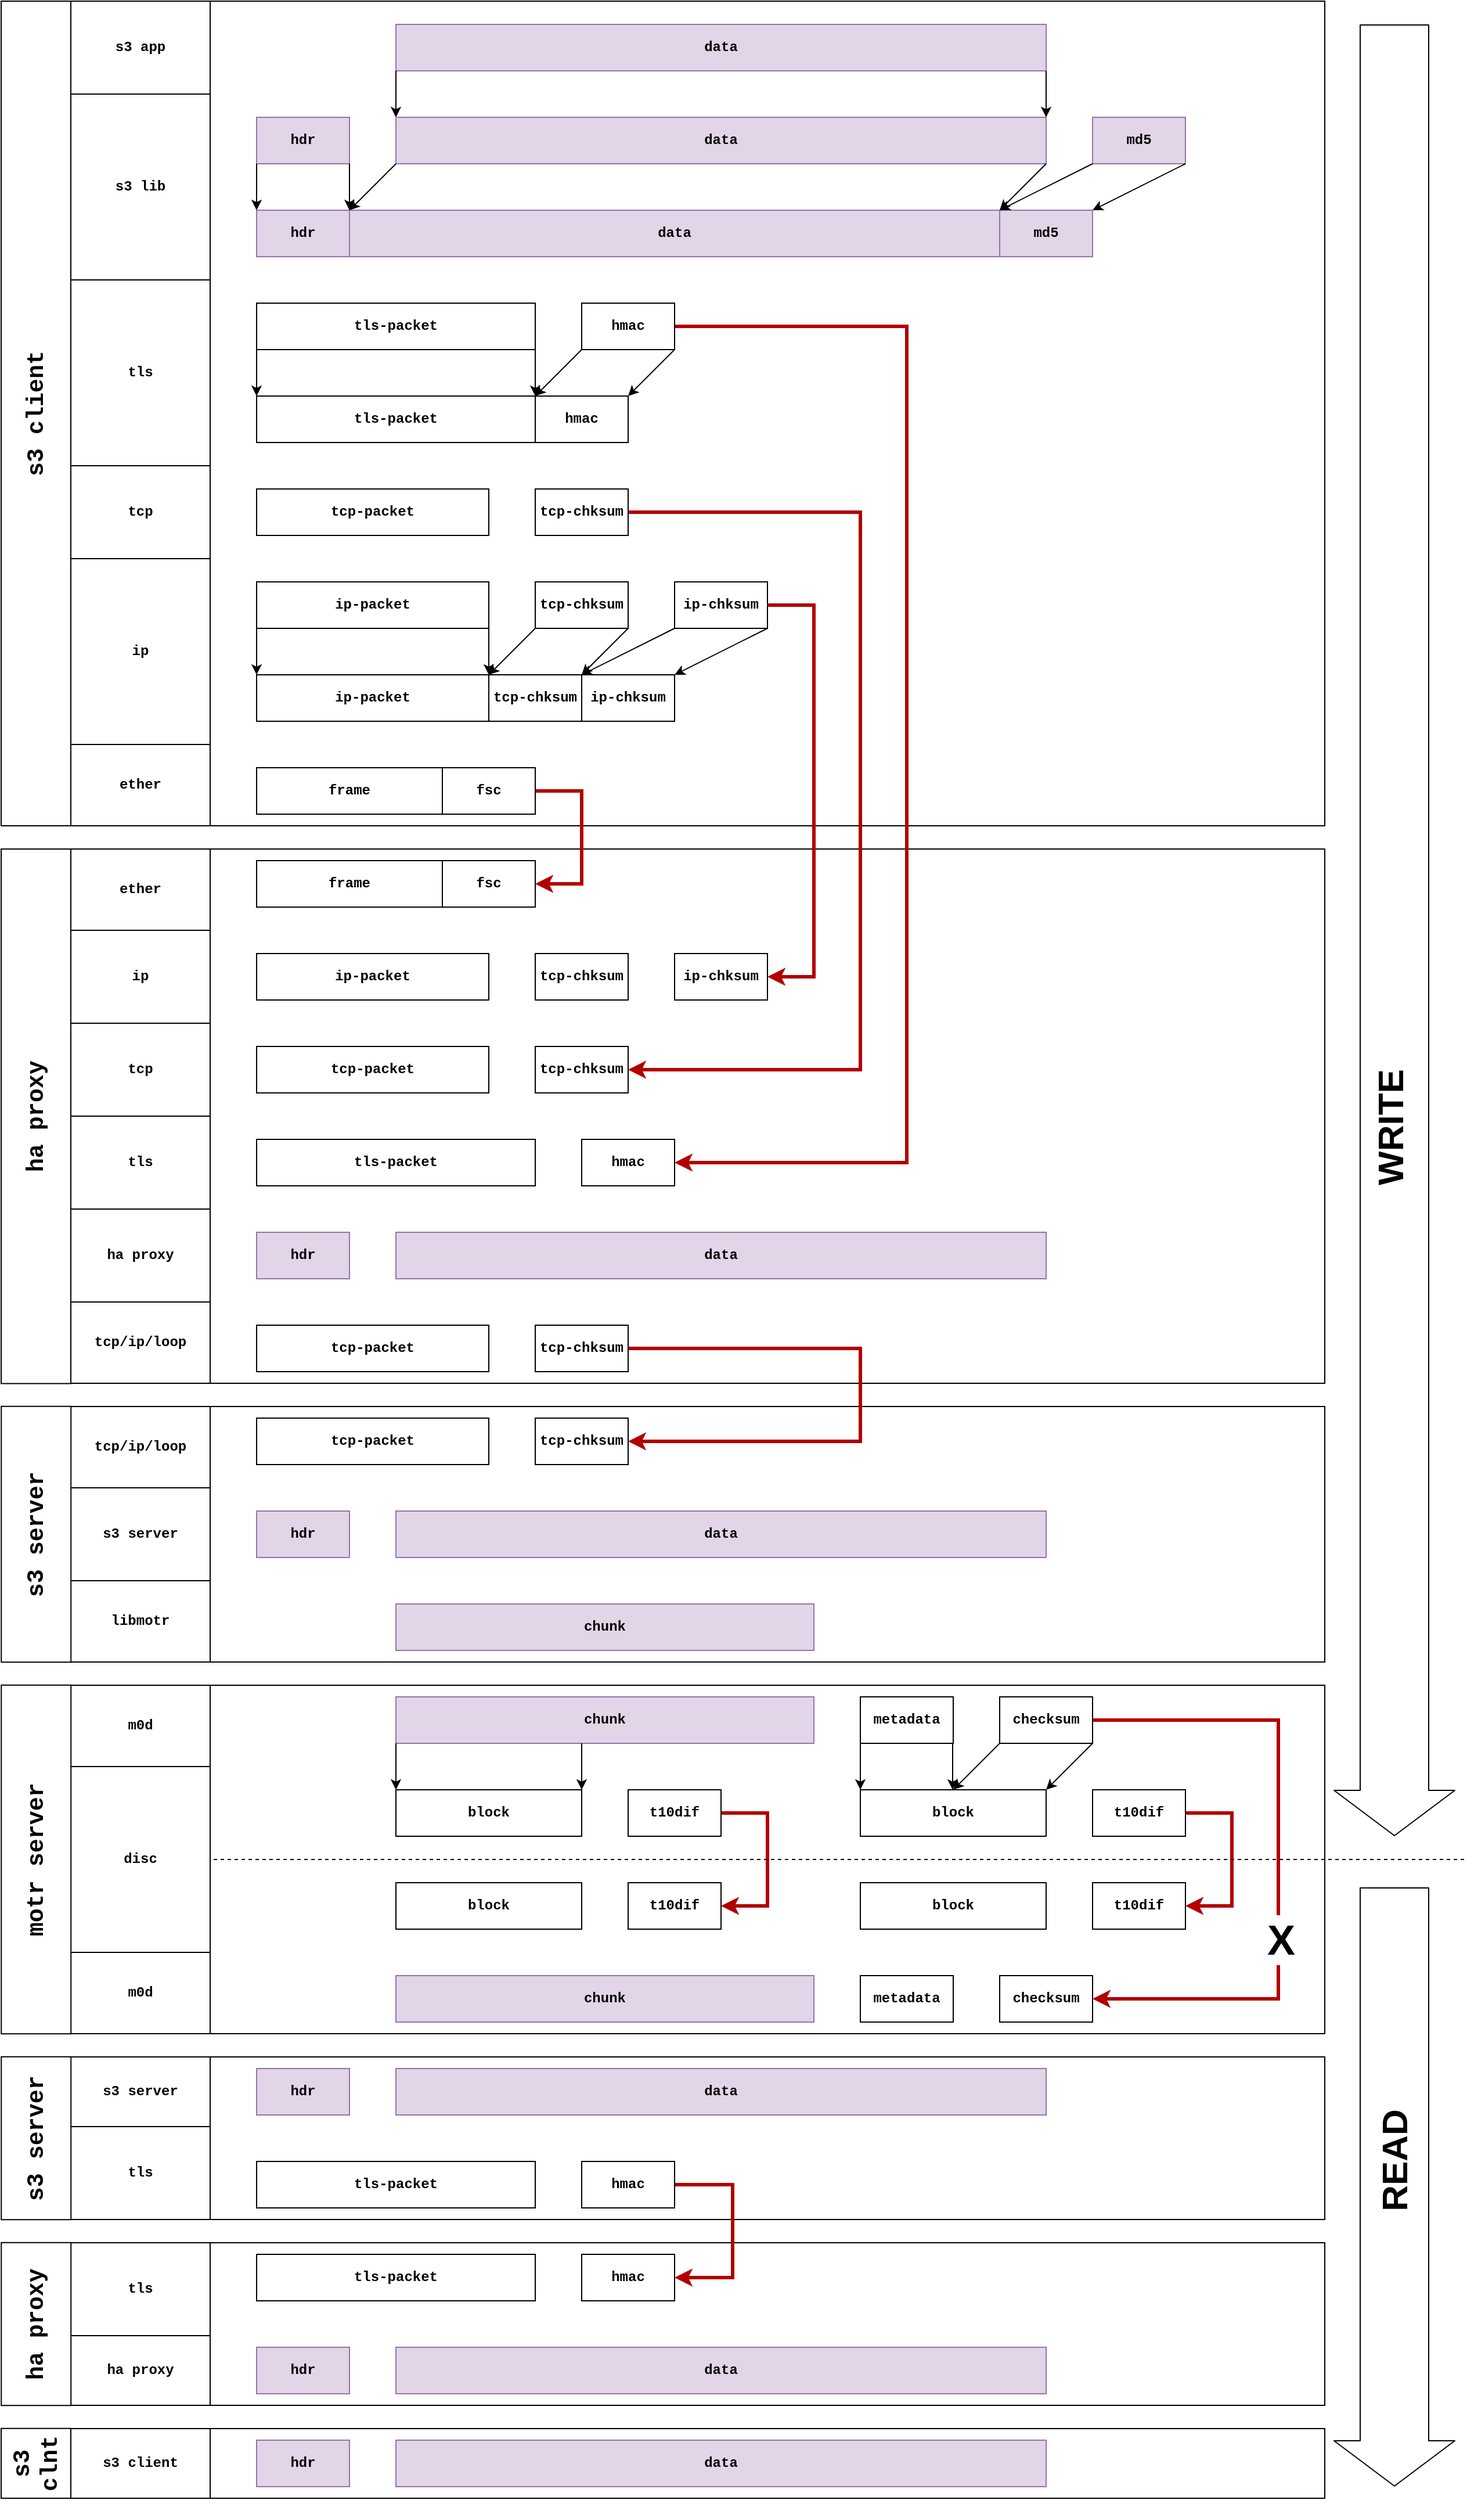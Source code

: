 <mxfile version="14.4.3" type="device"><diagram id="_LWT-Jj6ri2aWYltBI1r" name="Page-1"><mxGraphModel dx="3177" dy="1003" grid="1" gridSize="10" guides="1" tooltips="1" connect="1" arrows="1" fold="1" page="1" pageScale="1" pageWidth="827" pageHeight="1169" math="0" shadow="0"><root><mxCell id="0"/><mxCell id="1" parent="0"/><mxCell id="ADHxxyCGXEIZubcKgFDl-132" value="" style="rounded=0;whiteSpace=wrap;html=1;fontFamily=Courier New;" parent="1" vertex="1"><mxGeometry y="1990" width="960" height="140" as="geometry"/></mxCell><mxCell id="ADHxxyCGXEIZubcKgFDl-104" value="" style="rounded=0;whiteSpace=wrap;html=1;fontFamily=Courier New;" parent="1" vertex="1"><mxGeometry y="2150" width="960" height="60" as="geometry"/></mxCell><mxCell id="ADHxxyCGXEIZubcKgFDl-103" value="" style="rounded=0;whiteSpace=wrap;html=1;fontFamily=Courier New;" parent="1" vertex="1"><mxGeometry y="1830" width="960" height="140" as="geometry"/></mxCell><mxCell id="ADHxxyCGXEIZubcKgFDl-102" value="" style="rounded=0;whiteSpace=wrap;html=1;fontFamily=Courier New;" parent="1" vertex="1"><mxGeometry y="1270" width="960" height="220" as="geometry"/></mxCell><mxCell id="ADHxxyCGXEIZubcKgFDl-101" value="" style="rounded=0;whiteSpace=wrap;html=1;fontFamily=Courier New;" parent="1" vertex="1"><mxGeometry y="790" width="960" height="460" as="geometry"/></mxCell><mxCell id="ADHxxyCGXEIZubcKgFDl-100" value="" style="rounded=0;whiteSpace=wrap;html=1;fontFamily=Courier New;" parent="1" vertex="1"><mxGeometry y="1510" width="960" height="300" as="geometry"/></mxCell><mxCell id="ADHxxyCGXEIZubcKgFDl-99" value="" style="rounded=0;whiteSpace=wrap;html=1;fontFamily=Courier New;" parent="1" vertex="1"><mxGeometry y="60" width="960" height="710" as="geometry"/></mxCell><mxCell id="ADHxxyCGXEIZubcKgFDl-1" value="data" style="rounded=0;whiteSpace=wrap;html=1;fontFamily=Courier New;fontStyle=1;fillColor=#e1d5e7;strokeColor=#9673a6;" parent="1" vertex="1"><mxGeometry x="160" y="80" width="560" height="40" as="geometry"/></mxCell><mxCell id="ADHxxyCGXEIZubcKgFDl-2" value="" style="endArrow=classic;html=1;exitX=0;exitY=1;exitDx=0;exitDy=0;fontFamily=Courier New;fontStyle=1" parent="1" source="ADHxxyCGXEIZubcKgFDl-1" edge="1"><mxGeometry width="50" height="50" relative="1" as="geometry"><mxPoint x="470" y="540" as="sourcePoint"/><mxPoint x="160" y="160" as="targetPoint"/></mxGeometry></mxCell><mxCell id="ADHxxyCGXEIZubcKgFDl-3" value="" style="endArrow=classic;html=1;exitX=1;exitY=1;exitDx=0;exitDy=0;fontFamily=Courier New;fontStyle=1" parent="1" source="ADHxxyCGXEIZubcKgFDl-1" edge="1"><mxGeometry width="50" height="50" relative="1" as="geometry"><mxPoint x="220" y="130" as="sourcePoint"/><mxPoint x="720" y="160" as="targetPoint"/></mxGeometry></mxCell><mxCell id="ADHxxyCGXEIZubcKgFDl-4" value="data" style="rounded=0;whiteSpace=wrap;html=1;fontFamily=Courier New;fontStyle=1;fillColor=#e1d5e7;strokeColor=#9673a6;" parent="1" vertex="1"><mxGeometry x="160" y="160" width="560" height="40" as="geometry"/></mxCell><mxCell id="ADHxxyCGXEIZubcKgFDl-6" value="md5" style="rounded=0;whiteSpace=wrap;html=1;fontFamily=Courier New;fontStyle=1;fillColor=#e1d5e7;strokeColor=#9673a6;" parent="1" vertex="1"><mxGeometry x="760" y="160" width="80" height="40" as="geometry"/></mxCell><mxCell id="ADHxxyCGXEIZubcKgFDl-8" value="hdr" style="rounded=0;whiteSpace=wrap;html=1;fontFamily=Courier New;fontStyle=1;fillColor=#e1d5e7;strokeColor=#9673a6;" parent="1" vertex="1"><mxGeometry x="40" y="160" width="80" height="40" as="geometry"/></mxCell><mxCell id="ADHxxyCGXEIZubcKgFDl-9" value="data" style="rounded=0;whiteSpace=wrap;html=1;fontFamily=Courier New;fontStyle=1;fillColor=#e1d5e7;strokeColor=#9673a6;" parent="1" vertex="1"><mxGeometry x="120" y="240" width="560" height="40" as="geometry"/></mxCell><mxCell id="ADHxxyCGXEIZubcKgFDl-10" value="md5" style="rounded=0;whiteSpace=wrap;html=1;fontFamily=Courier New;fontStyle=1;fillColor=#e1d5e7;strokeColor=#9673a6;" parent="1" vertex="1"><mxGeometry x="680" y="240" width="80" height="40" as="geometry"/></mxCell><mxCell id="ADHxxyCGXEIZubcKgFDl-11" value="hdr" style="rounded=0;whiteSpace=wrap;html=1;fontFamily=Courier New;fontStyle=1;fillColor=#e1d5e7;strokeColor=#9673a6;" parent="1" vertex="1"><mxGeometry x="40" y="240" width="80" height="40" as="geometry"/></mxCell><mxCell id="ADHxxyCGXEIZubcKgFDl-12" value="" style="endArrow=classic;html=1;exitX=0;exitY=1;exitDx=0;exitDy=0;entryX=0;entryY=0;entryDx=0;entryDy=0;fontFamily=Courier New;fontStyle=1" parent="1" source="ADHxxyCGXEIZubcKgFDl-8" target="ADHxxyCGXEIZubcKgFDl-11" edge="1"><mxGeometry width="50" height="50" relative="1" as="geometry"><mxPoint x="170" y="130" as="sourcePoint"/><mxPoint x="170" y="170" as="targetPoint"/></mxGeometry></mxCell><mxCell id="ADHxxyCGXEIZubcKgFDl-13" value="" style="endArrow=classic;html=1;exitX=1;exitY=1;exitDx=0;exitDy=0;entryX=1;entryY=0;entryDx=0;entryDy=0;fontFamily=Courier New;fontStyle=1" parent="1" source="ADHxxyCGXEIZubcKgFDl-8" target="ADHxxyCGXEIZubcKgFDl-11" edge="1"><mxGeometry width="50" height="50" relative="1" as="geometry"><mxPoint x="50" y="210" as="sourcePoint"/><mxPoint x="50" y="250" as="targetPoint"/></mxGeometry></mxCell><mxCell id="ADHxxyCGXEIZubcKgFDl-14" value="" style="endArrow=classic;html=1;exitX=0;exitY=1;exitDx=0;exitDy=0;fontFamily=Courier New;fontStyle=1" parent="1" source="ADHxxyCGXEIZubcKgFDl-4" edge="1"><mxGeometry width="50" height="50" relative="1" as="geometry"><mxPoint x="130" y="210" as="sourcePoint"/><mxPoint x="120" y="240" as="targetPoint"/></mxGeometry></mxCell><mxCell id="ADHxxyCGXEIZubcKgFDl-15" value="" style="endArrow=classic;html=1;exitX=1;exitY=1;exitDx=0;exitDy=0;entryX=1;entryY=0;entryDx=0;entryDy=0;fontFamily=Courier New;fontStyle=1" parent="1" source="ADHxxyCGXEIZubcKgFDl-4" target="ADHxxyCGXEIZubcKgFDl-9" edge="1"><mxGeometry width="50" height="50" relative="1" as="geometry"><mxPoint x="170" y="210" as="sourcePoint"/><mxPoint x="130" y="250" as="targetPoint"/></mxGeometry></mxCell><mxCell id="ADHxxyCGXEIZubcKgFDl-16" value="" style="endArrow=classic;html=1;exitX=0;exitY=1;exitDx=0;exitDy=0;entryX=0;entryY=0;entryDx=0;entryDy=0;fontFamily=Courier New;fontStyle=1" parent="1" source="ADHxxyCGXEIZubcKgFDl-6" target="ADHxxyCGXEIZubcKgFDl-10" edge="1"><mxGeometry width="50" height="50" relative="1" as="geometry"><mxPoint x="730" y="210" as="sourcePoint"/><mxPoint x="690" y="250" as="targetPoint"/></mxGeometry></mxCell><mxCell id="ADHxxyCGXEIZubcKgFDl-17" value="" style="endArrow=classic;html=1;exitX=0;exitY=1;exitDx=0;exitDy=0;entryX=0;entryY=0;entryDx=0;entryDy=0;fontFamily=Courier New;fontStyle=1" parent="1" edge="1"><mxGeometry width="50" height="50" relative="1" as="geometry"><mxPoint x="840" y="200" as="sourcePoint"/><mxPoint x="760" y="240" as="targetPoint"/></mxGeometry></mxCell><mxCell id="ADHxxyCGXEIZubcKgFDl-18" value="tls-packet" style="rounded=0;whiteSpace=wrap;html=1;fontFamily=Courier New;fontStyle=1" parent="1" vertex="1"><mxGeometry x="40" y="320" width="240" height="40" as="geometry"/></mxCell><mxCell id="ADHxxyCGXEIZubcKgFDl-55" style="edgeStyle=orthogonalEdgeStyle;rounded=0;orthogonalLoop=1;jettySize=auto;html=1;exitX=1;exitY=0.5;exitDx=0;exitDy=0;entryX=1;entryY=0.5;entryDx=0;entryDy=0;strokeWidth=3;fontFamily=Courier New;fillColor=#e51400;strokeColor=#B20000;" parent="1" source="ADHxxyCGXEIZubcKgFDl-19" target="ADHxxyCGXEIZubcKgFDl-54" edge="1"><mxGeometry relative="1" as="geometry"><Array as="points"><mxPoint x="600" y="340"/><mxPoint x="600" y="1060"/></Array></mxGeometry></mxCell><mxCell id="ADHxxyCGXEIZubcKgFDl-19" value="hmac" style="rounded=0;whiteSpace=wrap;html=1;fontFamily=Courier New;fontStyle=1" parent="1" vertex="1"><mxGeometry x="320" y="320" width="80" height="40" as="geometry"/></mxCell><mxCell id="ADHxxyCGXEIZubcKgFDl-20" value="tls-packet" style="rounded=0;whiteSpace=wrap;html=1;fontFamily=Courier New;fontStyle=1" parent="1" vertex="1"><mxGeometry x="40" y="400" width="240" height="40" as="geometry"/></mxCell><mxCell id="ADHxxyCGXEIZubcKgFDl-21" value="hmac" style="rounded=0;whiteSpace=wrap;html=1;fontFamily=Courier New;fontStyle=1" parent="1" vertex="1"><mxGeometry x="280" y="400" width="80" height="40" as="geometry"/></mxCell><mxCell id="ADHxxyCGXEIZubcKgFDl-22" value="" style="endArrow=classic;html=1;exitX=0;exitY=1;exitDx=0;exitDy=0;entryX=0;entryY=0;entryDx=0;entryDy=0;fontFamily=Courier New;fontStyle=1" parent="1" edge="1"><mxGeometry width="50" height="50" relative="1" as="geometry"><mxPoint x="40" y="360" as="sourcePoint"/><mxPoint x="40" y="400" as="targetPoint"/></mxGeometry></mxCell><mxCell id="ADHxxyCGXEIZubcKgFDl-23" value="" style="endArrow=classic;html=1;exitX=1;exitY=1;exitDx=0;exitDy=0;entryX=1;entryY=0;entryDx=0;entryDy=0;fontFamily=Courier New;fontStyle=1" parent="1" source="ADHxxyCGXEIZubcKgFDl-18" target="ADHxxyCGXEIZubcKgFDl-20" edge="1"><mxGeometry width="50" height="50" relative="1" as="geometry"><mxPoint x="50" y="370" as="sourcePoint"/><mxPoint x="50" y="410" as="targetPoint"/></mxGeometry></mxCell><mxCell id="ADHxxyCGXEIZubcKgFDl-24" value="" style="endArrow=classic;html=1;exitX=0;exitY=1;exitDx=0;exitDy=0;fontFamily=Courier New;fontStyle=1" parent="1" source="ADHxxyCGXEIZubcKgFDl-19" edge="1"><mxGeometry width="50" height="50" relative="1" as="geometry"><mxPoint x="170" y="210" as="sourcePoint"/><mxPoint x="280" y="400" as="targetPoint"/></mxGeometry></mxCell><mxCell id="ADHxxyCGXEIZubcKgFDl-25" value="" style="endArrow=classic;html=1;exitX=0;exitY=1;exitDx=0;exitDy=0;fontFamily=Courier New;fontStyle=1" parent="1" edge="1"><mxGeometry width="50" height="50" relative="1" as="geometry"><mxPoint x="400" y="360" as="sourcePoint"/><mxPoint x="360" y="400" as="targetPoint"/></mxGeometry></mxCell><mxCell id="ADHxxyCGXEIZubcKgFDl-52" style="edgeStyle=orthogonalEdgeStyle;rounded=0;orthogonalLoop=1;jettySize=auto;html=1;exitX=1;exitY=0.5;exitDx=0;exitDy=0;entryX=1;entryY=0.5;entryDx=0;entryDy=0;strokeWidth=3;fontFamily=Courier New;fillColor=#e51400;strokeColor=#B20000;" parent="1" source="ADHxxyCGXEIZubcKgFDl-26" target="ADHxxyCGXEIZubcKgFDl-50" edge="1"><mxGeometry relative="1" as="geometry"><Array as="points"><mxPoint x="560" y="500"/><mxPoint x="560" y="980"/></Array></mxGeometry></mxCell><mxCell id="ADHxxyCGXEIZubcKgFDl-26" value="tcp-chksum" style="rounded=0;whiteSpace=wrap;html=1;fontFamily=Courier New;fontStyle=1" parent="1" vertex="1"><mxGeometry x="280" y="480" width="80" height="40" as="geometry"/></mxCell><mxCell id="ADHxxyCGXEIZubcKgFDl-27" value="tcp-packet" style="rounded=0;whiteSpace=wrap;html=1;fontFamily=Courier New;fontStyle=1" parent="1" vertex="1"><mxGeometry x="40" y="480" width="200" height="40" as="geometry"/></mxCell><mxCell id="ADHxxyCGXEIZubcKgFDl-28" value="ip-packet" style="rounded=0;whiteSpace=wrap;html=1;fontFamily=Courier New;fontStyle=1" parent="1" vertex="1"><mxGeometry x="40" y="560" width="200" height="40" as="geometry"/></mxCell><mxCell id="ADHxxyCGXEIZubcKgFDl-29" value="tcp-chksum" style="rounded=0;whiteSpace=wrap;html=1;fontFamily=Courier New;fontStyle=1" parent="1" vertex="1"><mxGeometry x="280" y="560" width="80" height="40" as="geometry"/></mxCell><mxCell id="ADHxxyCGXEIZubcKgFDl-30" value="ip-chksum" style="rounded=0;whiteSpace=wrap;html=1;fontFamily=Courier New;fontStyle=1" parent="1" vertex="1"><mxGeometry x="400" y="560" width="80" height="40" as="geometry"/></mxCell><mxCell id="ADHxxyCGXEIZubcKgFDl-31" value="ip-packet" style="rounded=0;whiteSpace=wrap;html=1;fontFamily=Courier New;fontStyle=1" parent="1" vertex="1"><mxGeometry x="40" y="640" width="200" height="40" as="geometry"/></mxCell><mxCell id="ADHxxyCGXEIZubcKgFDl-32" value="tcp-chksum" style="rounded=0;whiteSpace=wrap;html=1;fontFamily=Courier New;fontStyle=1" parent="1" vertex="1"><mxGeometry x="240" y="640" width="80" height="40" as="geometry"/></mxCell><mxCell id="ADHxxyCGXEIZubcKgFDl-34" value="ip-chksum" style="rounded=0;whiteSpace=wrap;html=1;fontFamily=Courier New;fontStyle=1" parent="1" vertex="1"><mxGeometry x="320" y="640" width="80" height="40" as="geometry"/></mxCell><mxCell id="ADHxxyCGXEIZubcKgFDl-35" value="" style="endArrow=classic;html=1;entryX=0;entryY=0;entryDx=0;entryDy=0;fontFamily=Courier New;fontStyle=1" parent="1" target="ADHxxyCGXEIZubcKgFDl-31" edge="1"><mxGeometry width="50" height="50" relative="1" as="geometry"><mxPoint x="40" y="600" as="sourcePoint"/><mxPoint x="50" y="410" as="targetPoint"/></mxGeometry></mxCell><mxCell id="ADHxxyCGXEIZubcKgFDl-36" value="" style="endArrow=classic;html=1;exitX=1;exitY=1;exitDx=0;exitDy=0;entryX=0;entryY=0;entryDx=0;entryDy=0;fontFamily=Courier New;fontStyle=1" parent="1" source="ADHxxyCGXEIZubcKgFDl-28" target="ADHxxyCGXEIZubcKgFDl-32" edge="1"><mxGeometry width="50" height="50" relative="1" as="geometry"><mxPoint x="50" y="610" as="sourcePoint"/><mxPoint x="210" y="630" as="targetPoint"/></mxGeometry></mxCell><mxCell id="ADHxxyCGXEIZubcKgFDl-37" value="" style="endArrow=classic;html=1;exitX=0;exitY=1;exitDx=0;exitDy=0;fontFamily=Courier New;fontStyle=1" parent="1" edge="1"><mxGeometry width="50" height="50" relative="1" as="geometry"><mxPoint x="280" y="600" as="sourcePoint"/><mxPoint x="240" y="640" as="targetPoint"/></mxGeometry></mxCell><mxCell id="ADHxxyCGXEIZubcKgFDl-38" value="" style="endArrow=classic;html=1;exitX=0;exitY=1;exitDx=0;exitDy=0;fontFamily=Courier New;fontStyle=1" parent="1" edge="1"><mxGeometry width="50" height="50" relative="1" as="geometry"><mxPoint x="360" y="600" as="sourcePoint"/><mxPoint x="320" y="640" as="targetPoint"/></mxGeometry></mxCell><mxCell id="ADHxxyCGXEIZubcKgFDl-39" value="" style="endArrow=classic;html=1;exitX=0;exitY=1;exitDx=0;exitDy=0;entryX=0;entryY=0;entryDx=0;entryDy=0;fontFamily=Courier New;fontStyle=1" parent="1" edge="1"><mxGeometry width="50" height="50" relative="1" as="geometry"><mxPoint x="400" y="600" as="sourcePoint"/><mxPoint x="320" y="640" as="targetPoint"/></mxGeometry></mxCell><mxCell id="ADHxxyCGXEIZubcKgFDl-40" value="" style="endArrow=classic;html=1;exitX=0;exitY=1;exitDx=0;exitDy=0;entryX=0;entryY=0;entryDx=0;entryDy=0;fontFamily=Courier New;fontStyle=1" parent="1" edge="1"><mxGeometry width="50" height="50" relative="1" as="geometry"><mxPoint x="480" y="600" as="sourcePoint"/><mxPoint x="400" y="640" as="targetPoint"/></mxGeometry></mxCell><mxCell id="ADHxxyCGXEIZubcKgFDl-41" value="frame" style="rounded=0;whiteSpace=wrap;html=1;fontFamily=Courier New;fontStyle=1" parent="1" vertex="1"><mxGeometry x="40" y="720" width="160" height="40" as="geometry"/></mxCell><mxCell id="ADHxxyCGXEIZubcKgFDl-45" style="edgeStyle=orthogonalEdgeStyle;rounded=0;orthogonalLoop=1;jettySize=auto;html=1;exitX=1;exitY=0.5;exitDx=0;exitDy=0;entryX=1;entryY=0.5;entryDx=0;entryDy=0;fontFamily=Courier New;strokeWidth=3;fillColor=#e51400;strokeColor=#B20000;" parent="1" source="ADHxxyCGXEIZubcKgFDl-42" target="ADHxxyCGXEIZubcKgFDl-44" edge="1"><mxGeometry relative="1" as="geometry"><Array as="points"><mxPoint x="320" y="740"/><mxPoint x="320" y="820"/></Array></mxGeometry></mxCell><mxCell id="ADHxxyCGXEIZubcKgFDl-42" value="fsc" style="rounded=0;whiteSpace=wrap;html=1;fontFamily=Courier New;fontStyle=1" parent="1" vertex="1"><mxGeometry x="200" y="720" width="80" height="40" as="geometry"/></mxCell><mxCell id="ADHxxyCGXEIZubcKgFDl-43" value="frame" style="rounded=0;whiteSpace=wrap;html=1;fontFamily=Courier New;fontStyle=1" parent="1" vertex="1"><mxGeometry x="40" y="800" width="160" height="40" as="geometry"/></mxCell><mxCell id="ADHxxyCGXEIZubcKgFDl-44" value="fsc" style="rounded=0;whiteSpace=wrap;html=1;fontFamily=Courier New;fontStyle=1" parent="1" vertex="1"><mxGeometry x="200" y="800" width="80" height="40" as="geometry"/></mxCell><mxCell id="ADHxxyCGXEIZubcKgFDl-46" value="ip-packet" style="rounded=0;whiteSpace=wrap;html=1;fontFamily=Courier New;fontStyle=1" parent="1" vertex="1"><mxGeometry x="40" y="880" width="200" height="40" as="geometry"/></mxCell><mxCell id="ADHxxyCGXEIZubcKgFDl-47" value="tcp-chksum" style="rounded=0;whiteSpace=wrap;html=1;fontFamily=Courier New;fontStyle=1" parent="1" vertex="1"><mxGeometry x="280" y="880" width="80" height="40" as="geometry"/></mxCell><mxCell id="ADHxxyCGXEIZubcKgFDl-48" value="ip-chksum" style="rounded=0;whiteSpace=wrap;html=1;fontFamily=Courier New;fontStyle=1" parent="1" vertex="1"><mxGeometry x="400" y="880" width="80" height="40" as="geometry"/></mxCell><mxCell id="ADHxxyCGXEIZubcKgFDl-49" style="edgeStyle=orthogonalEdgeStyle;rounded=0;orthogonalLoop=1;jettySize=auto;html=1;exitX=1;exitY=0.5;exitDx=0;exitDy=0;entryX=1;entryY=0.5;entryDx=0;entryDy=0;fontFamily=Courier New;strokeWidth=3;fillColor=#e51400;strokeColor=#B20000;" parent="1" source="ADHxxyCGXEIZubcKgFDl-30" target="ADHxxyCGXEIZubcKgFDl-48" edge="1"><mxGeometry relative="1" as="geometry"><mxPoint x="290" y="750" as="sourcePoint"/><mxPoint x="290" y="830" as="targetPoint"/><Array as="points"><mxPoint x="520" y="580"/><mxPoint x="520" y="900"/></Array></mxGeometry></mxCell><mxCell id="ADHxxyCGXEIZubcKgFDl-50" value="tcp-chksum" style="rounded=0;whiteSpace=wrap;html=1;fontFamily=Courier New;fontStyle=1" parent="1" vertex="1"><mxGeometry x="280" y="960" width="80" height="40" as="geometry"/></mxCell><mxCell id="ADHxxyCGXEIZubcKgFDl-51" value="tcp-packet" style="rounded=0;whiteSpace=wrap;html=1;fontFamily=Courier New;fontStyle=1" parent="1" vertex="1"><mxGeometry x="40" y="960" width="200" height="40" as="geometry"/></mxCell><mxCell id="ADHxxyCGXEIZubcKgFDl-53" value="tls-packet" style="rounded=0;whiteSpace=wrap;html=1;fontFamily=Courier New;fontStyle=1" parent="1" vertex="1"><mxGeometry x="40" y="1040" width="240" height="40" as="geometry"/></mxCell><mxCell id="ADHxxyCGXEIZubcKgFDl-54" value="hmac" style="rounded=0;whiteSpace=wrap;html=1;fontFamily=Courier New;fontStyle=1" parent="1" vertex="1"><mxGeometry x="320" y="1040" width="80" height="40" as="geometry"/></mxCell><mxCell id="ADHxxyCGXEIZubcKgFDl-58" value="data" style="rounded=0;whiteSpace=wrap;html=1;fontFamily=Courier New;fontStyle=1;fillColor=#e1d5e7;strokeColor=#9673a6;" parent="1" vertex="1"><mxGeometry x="160" y="1120" width="560" height="40" as="geometry"/></mxCell><mxCell id="ADHxxyCGXEIZubcKgFDl-59" value="hdr" style="rounded=0;whiteSpace=wrap;html=1;fontFamily=Courier New;fontStyle=1;fillColor=#e1d5e7;strokeColor=#9673a6;" parent="1" vertex="1"><mxGeometry x="40" y="1120" width="80" height="40" as="geometry"/></mxCell><mxCell id="ADHxxyCGXEIZubcKgFDl-60" style="edgeStyle=orthogonalEdgeStyle;rounded=0;orthogonalLoop=1;jettySize=auto;html=1;exitX=1;exitY=0.5;exitDx=0;exitDy=0;entryX=1;entryY=0.5;entryDx=0;entryDy=0;strokeWidth=3;fontFamily=Courier New;fillColor=#e51400;strokeColor=#B20000;" parent="1" source="ADHxxyCGXEIZubcKgFDl-61" target="ADHxxyCGXEIZubcKgFDl-63" edge="1"><mxGeometry relative="1" as="geometry"><Array as="points"><mxPoint x="560" y="1220"/><mxPoint x="560" y="1300"/></Array></mxGeometry></mxCell><mxCell id="ADHxxyCGXEIZubcKgFDl-61" value="tcp-chksum" style="rounded=0;whiteSpace=wrap;html=1;fontFamily=Courier New;fontStyle=1" parent="1" vertex="1"><mxGeometry x="280" y="1200" width="80" height="40" as="geometry"/></mxCell><mxCell id="ADHxxyCGXEIZubcKgFDl-62" value="tcp-packet" style="rounded=0;whiteSpace=wrap;html=1;fontFamily=Courier New;fontStyle=1" parent="1" vertex="1"><mxGeometry x="40" y="1200" width="200" height="40" as="geometry"/></mxCell><mxCell id="ADHxxyCGXEIZubcKgFDl-63" value="tcp-chksum" style="rounded=0;whiteSpace=wrap;html=1;fontFamily=Courier New;fontStyle=1" parent="1" vertex="1"><mxGeometry x="280" y="1280" width="80" height="40" as="geometry"/></mxCell><mxCell id="ADHxxyCGXEIZubcKgFDl-64" value="tcp-packet" style="rounded=0;whiteSpace=wrap;html=1;fontFamily=Courier New;fontStyle=1" parent="1" vertex="1"><mxGeometry x="40" y="1280" width="200" height="40" as="geometry"/></mxCell><mxCell id="ADHxxyCGXEIZubcKgFDl-65" value="data" style="rounded=0;whiteSpace=wrap;html=1;fontFamily=Courier New;fontStyle=1;fillColor=#e1d5e7;strokeColor=#9673a6;" parent="1" vertex="1"><mxGeometry x="160" y="1360" width="560" height="40" as="geometry"/></mxCell><mxCell id="ADHxxyCGXEIZubcKgFDl-66" value="hdr" style="rounded=0;whiteSpace=wrap;html=1;fontFamily=Courier New;fontStyle=1;fillColor=#e1d5e7;strokeColor=#9673a6;" parent="1" vertex="1"><mxGeometry x="40" y="1360" width="80" height="40" as="geometry"/></mxCell><mxCell id="ADHxxyCGXEIZubcKgFDl-67" value="chunk" style="rounded=0;whiteSpace=wrap;html=1;fontFamily=Courier New;fontStyle=1;fillColor=#e1d5e7;strokeColor=#9673a6;" parent="1" vertex="1"><mxGeometry x="160" y="1440" width="360" height="40" as="geometry"/></mxCell><mxCell id="ADHxxyCGXEIZubcKgFDl-68" value="chunk" style="rounded=0;whiteSpace=wrap;html=1;fontFamily=Courier New;fontStyle=1;fillColor=#e1d5e7;strokeColor=#9673a6;" parent="1" vertex="1"><mxGeometry x="160" y="1520" width="360" height="40" as="geometry"/></mxCell><mxCell id="ADHxxyCGXEIZubcKgFDl-69" value="metadata" style="rounded=0;whiteSpace=wrap;html=1;fontFamily=Courier New;fontStyle=1" parent="1" vertex="1"><mxGeometry x="560" y="1520" width="80" height="40" as="geometry"/></mxCell><mxCell id="ADHxxyCGXEIZubcKgFDl-92" style="edgeStyle=orthogonalEdgeStyle;rounded=0;orthogonalLoop=1;jettySize=auto;html=1;exitX=1;exitY=0.5;exitDx=0;exitDy=0;entryX=1;entryY=0.5;entryDx=0;entryDy=0;strokeWidth=3;fontFamily=Courier New;fillColor=#e51400;strokeColor=#B20000;" parent="1" source="ADHxxyCGXEIZubcKgFDl-70" target="ADHxxyCGXEIZubcKgFDl-91" edge="1"><mxGeometry relative="1" as="geometry"><Array as="points"><mxPoint x="920" y="1540"/><mxPoint x="920" y="1780"/></Array></mxGeometry></mxCell><mxCell id="qh7kQNo3ZqctoqoSeLdS-7" value="&lt;font style=&quot;font-size: 36px&quot;&gt;&lt;b&gt;X&lt;/b&gt;&lt;/font&gt;" style="edgeLabel;html=1;align=center;verticalAlign=middle;resizable=0;points=[];" vertex="1" connectable="0" parent="ADHxxyCGXEIZubcKgFDl-92"><mxGeometry x="0.246" y="2" relative="1" as="geometry"><mxPoint as="offset"/></mxGeometry></mxCell><mxCell id="ADHxxyCGXEIZubcKgFDl-70" value="checksum" style="rounded=0;whiteSpace=wrap;html=1;fontFamily=Courier New;fontStyle=1" parent="1" vertex="1"><mxGeometry x="680" y="1520" width="80" height="40" as="geometry"/></mxCell><mxCell id="ADHxxyCGXEIZubcKgFDl-71" value="block" style="rounded=0;whiteSpace=wrap;html=1;fontFamily=Courier New;fontStyle=1" parent="1" vertex="1"><mxGeometry x="560" y="1600" width="160" height="40" as="geometry"/></mxCell><mxCell id="ADHxxyCGXEIZubcKgFDl-89" style="edgeStyle=orthogonalEdgeStyle;rounded=0;orthogonalLoop=1;jettySize=auto;html=1;exitX=1;exitY=0.5;exitDx=0;exitDy=0;entryX=1;entryY=0.5;entryDx=0;entryDy=0;strokeWidth=3;fontFamily=Courier New;fillColor=#e51400;strokeColor=#B20000;" parent="1" source="ADHxxyCGXEIZubcKgFDl-72" target="ADHxxyCGXEIZubcKgFDl-88" edge="1"><mxGeometry relative="1" as="geometry"><Array as="points"><mxPoint x="880" y="1620"/><mxPoint x="880" y="1700"/></Array></mxGeometry></mxCell><mxCell id="ADHxxyCGXEIZubcKgFDl-72" value="t10dif" style="rounded=0;whiteSpace=wrap;html=1;fontFamily=Courier New;fontStyle=1" parent="1" vertex="1"><mxGeometry x="760" y="1600" width="80" height="40" as="geometry"/></mxCell><mxCell id="ADHxxyCGXEIZubcKgFDl-73" value="block" style="rounded=0;whiteSpace=wrap;html=1;fontFamily=Courier New;fontStyle=1" parent="1" vertex="1"><mxGeometry x="160" y="1600" width="160" height="40" as="geometry"/></mxCell><mxCell id="ADHxxyCGXEIZubcKgFDl-86" style="edgeStyle=orthogonalEdgeStyle;rounded=0;orthogonalLoop=1;jettySize=auto;html=1;exitX=1;exitY=0.5;exitDx=0;exitDy=0;entryX=1;entryY=0.5;entryDx=0;entryDy=0;strokeWidth=3;fontFamily=Courier New;fillColor=#e51400;strokeColor=#B20000;" parent="1" source="ADHxxyCGXEIZubcKgFDl-74" target="ADHxxyCGXEIZubcKgFDl-85" edge="1"><mxGeometry relative="1" as="geometry"><Array as="points"><mxPoint x="480" y="1620"/><mxPoint x="480" y="1700"/></Array></mxGeometry></mxCell><mxCell id="ADHxxyCGXEIZubcKgFDl-74" value="t10dif" style="rounded=0;whiteSpace=wrap;html=1;fontFamily=Courier New;fontStyle=1" parent="1" vertex="1"><mxGeometry x="360" y="1600" width="80" height="40" as="geometry"/></mxCell><mxCell id="ADHxxyCGXEIZubcKgFDl-77" value="" style="endArrow=classic;html=1;entryX=0;entryY=0;entryDx=0;entryDy=0;fontFamily=Courier New;fontStyle=1;exitX=0;exitY=1;exitDx=0;exitDy=0;" parent="1" source="ADHxxyCGXEIZubcKgFDl-69" target="ADHxxyCGXEIZubcKgFDl-71" edge="1"><mxGeometry width="50" height="50" relative="1" as="geometry"><mxPoint x="50" y="530" as="sourcePoint"/><mxPoint x="50" y="570" as="targetPoint"/></mxGeometry></mxCell><mxCell id="ADHxxyCGXEIZubcKgFDl-78" value="" style="endArrow=classic;html=1;entryX=0;entryY=0;entryDx=0;entryDy=0;fontFamily=Courier New;fontStyle=1;exitX=0;exitY=1;exitDx=0;exitDy=0;" parent="1" edge="1"><mxGeometry width="50" height="50" relative="1" as="geometry"><mxPoint x="639.5" y="1560" as="sourcePoint"/><mxPoint x="639.5" y="1600" as="targetPoint"/></mxGeometry></mxCell><mxCell id="ADHxxyCGXEIZubcKgFDl-79" value="" style="endArrow=classic;html=1;fontFamily=Courier New;fontStyle=1;exitX=0;exitY=1;exitDx=0;exitDy=0;" parent="1" source="ADHxxyCGXEIZubcKgFDl-70" edge="1"><mxGeometry width="50" height="50" relative="1" as="geometry"><mxPoint x="649.5" y="1570" as="sourcePoint"/><mxPoint x="640" y="1600" as="targetPoint"/></mxGeometry></mxCell><mxCell id="ADHxxyCGXEIZubcKgFDl-81" value="" style="endArrow=classic;html=1;fontFamily=Courier New;fontStyle=1;exitX=0;exitY=1;exitDx=0;exitDy=0;" parent="1" edge="1"><mxGeometry width="50" height="50" relative="1" as="geometry"><mxPoint x="760" y="1560" as="sourcePoint"/><mxPoint x="720" y="1600" as="targetPoint"/></mxGeometry></mxCell><mxCell id="ADHxxyCGXEIZubcKgFDl-82" value="" style="endArrow=classic;html=1;entryX=0;entryY=0;entryDx=0;entryDy=0;fontFamily=Courier New;fontStyle=1;exitX=0;exitY=1;exitDx=0;exitDy=0;" parent="1" source="ADHxxyCGXEIZubcKgFDl-68" target="ADHxxyCGXEIZubcKgFDl-73" edge="1"><mxGeometry width="50" height="50" relative="1" as="geometry"><mxPoint x="570" y="1570" as="sourcePoint"/><mxPoint x="570" y="1610" as="targetPoint"/></mxGeometry></mxCell><mxCell id="ADHxxyCGXEIZubcKgFDl-83" value="" style="endArrow=classic;html=1;entryX=1;entryY=0;entryDx=0;entryDy=0;fontFamily=Courier New;fontStyle=1;" parent="1" target="ADHxxyCGXEIZubcKgFDl-73" edge="1"><mxGeometry width="50" height="50" relative="1" as="geometry"><mxPoint x="320" y="1560" as="sourcePoint"/><mxPoint x="170" y="1610" as="targetPoint"/></mxGeometry></mxCell><mxCell id="ADHxxyCGXEIZubcKgFDl-84" value="block" style="rounded=0;whiteSpace=wrap;html=1;fontFamily=Courier New;fontStyle=1" parent="1" vertex="1"><mxGeometry x="160" y="1680" width="160" height="40" as="geometry"/></mxCell><mxCell id="ADHxxyCGXEIZubcKgFDl-85" value="t10dif" style="rounded=0;whiteSpace=wrap;html=1;fontFamily=Courier New;fontStyle=1" parent="1" vertex="1"><mxGeometry x="360" y="1680" width="80" height="40" as="geometry"/></mxCell><mxCell id="ADHxxyCGXEIZubcKgFDl-87" value="block" style="rounded=0;whiteSpace=wrap;html=1;fontFamily=Courier New;fontStyle=1" parent="1" vertex="1"><mxGeometry x="560" y="1680" width="160" height="40" as="geometry"/></mxCell><mxCell id="ADHxxyCGXEIZubcKgFDl-88" value="t10dif" style="rounded=0;whiteSpace=wrap;html=1;fontFamily=Courier New;fontStyle=1" parent="1" vertex="1"><mxGeometry x="760" y="1680" width="80" height="40" as="geometry"/></mxCell><mxCell id="ADHxxyCGXEIZubcKgFDl-90" value="metadata" style="rounded=0;whiteSpace=wrap;html=1;fontFamily=Courier New;fontStyle=1" parent="1" vertex="1"><mxGeometry x="560" y="1760" width="80" height="40" as="geometry"/></mxCell><mxCell id="ADHxxyCGXEIZubcKgFDl-91" value="checksum" style="rounded=0;whiteSpace=wrap;html=1;fontFamily=Courier New;fontStyle=1" parent="1" vertex="1"><mxGeometry x="680" y="1760" width="80" height="40" as="geometry"/></mxCell><mxCell id="ADHxxyCGXEIZubcKgFDl-93" value="chunk" style="rounded=0;whiteSpace=wrap;html=1;fontFamily=Courier New;fontStyle=1;fillColor=#e1d5e7;strokeColor=#9673a6;" parent="1" vertex="1"><mxGeometry x="160" y="1760" width="360" height="40" as="geometry"/></mxCell><mxCell id="ADHxxyCGXEIZubcKgFDl-94" value="data" style="rounded=0;whiteSpace=wrap;html=1;fontFamily=Courier New;fontStyle=1;fillColor=#e1d5e7;strokeColor=#9673a6;" parent="1" vertex="1"><mxGeometry x="160" y="1840" width="560" height="40" as="geometry"/></mxCell><mxCell id="ADHxxyCGXEIZubcKgFDl-95" value="hdr" style="rounded=0;whiteSpace=wrap;html=1;fontFamily=Courier New;fontStyle=1;fillColor=#e1d5e7;strokeColor=#9673a6;" parent="1" vertex="1"><mxGeometry x="40" y="1840" width="80" height="40" as="geometry"/></mxCell><mxCell id="ADHxxyCGXEIZubcKgFDl-97" value="data" style="rounded=0;whiteSpace=wrap;html=1;fontFamily=Courier New;fontStyle=1;fillColor=#e1d5e7;strokeColor=#9673a6;" parent="1" vertex="1"><mxGeometry x="160" y="2160" width="560" height="40" as="geometry"/></mxCell><mxCell id="ADHxxyCGXEIZubcKgFDl-98" value="hdr" style="rounded=0;whiteSpace=wrap;html=1;fontFamily=Courier New;fontStyle=1;fillColor=#e1d5e7;strokeColor=#9673a6;" parent="1" vertex="1"><mxGeometry x="40" y="2160" width="80" height="40" as="geometry"/></mxCell><mxCell id="ADHxxyCGXEIZubcKgFDl-105" value="&lt;b&gt;s3 app&lt;/b&gt;" style="rounded=0;whiteSpace=wrap;html=1;fontFamily=Courier New;" parent="1" vertex="1"><mxGeometry x="-120" y="60" width="120" height="80" as="geometry"/></mxCell><mxCell id="ADHxxyCGXEIZubcKgFDl-106" value="&lt;b&gt;s3 lib&lt;/b&gt;" style="rounded=0;whiteSpace=wrap;html=1;fontFamily=Courier New;" parent="1" vertex="1"><mxGeometry x="-120" y="140" width="120" height="160" as="geometry"/></mxCell><mxCell id="ADHxxyCGXEIZubcKgFDl-107" value="&lt;b&gt;tls&lt;/b&gt;" style="rounded=0;whiteSpace=wrap;html=1;fontFamily=Courier New;" parent="1" vertex="1"><mxGeometry x="-120" y="300" width="120" height="160" as="geometry"/></mxCell><mxCell id="ADHxxyCGXEIZubcKgFDl-108" value="&lt;b&gt;tcp&lt;/b&gt;" style="rounded=0;whiteSpace=wrap;html=1;fontFamily=Courier New;" parent="1" vertex="1"><mxGeometry x="-120" y="460" width="120" height="80" as="geometry"/></mxCell><mxCell id="ADHxxyCGXEIZubcKgFDl-109" value="&lt;b&gt;ip&lt;/b&gt;" style="rounded=0;whiteSpace=wrap;html=1;fontFamily=Courier New;" parent="1" vertex="1"><mxGeometry x="-120" y="540" width="120" height="160" as="geometry"/></mxCell><mxCell id="ADHxxyCGXEIZubcKgFDl-110" value="&lt;b&gt;ether&lt;/b&gt;" style="rounded=0;whiteSpace=wrap;html=1;fontFamily=Courier New;" parent="1" vertex="1"><mxGeometry x="-120" y="700" width="120" height="70" as="geometry"/></mxCell><mxCell id="ADHxxyCGXEIZubcKgFDl-111" value="&lt;b&gt;ether&lt;/b&gt;" style="rounded=0;whiteSpace=wrap;html=1;fontFamily=Courier New;" parent="1" vertex="1"><mxGeometry x="-120" y="790" width="120" height="70" as="geometry"/></mxCell><mxCell id="ADHxxyCGXEIZubcKgFDl-112" value="&lt;b&gt;ip&lt;/b&gt;" style="rounded=0;whiteSpace=wrap;html=1;fontFamily=Courier New;" parent="1" vertex="1"><mxGeometry x="-120" y="860" width="120" height="80" as="geometry"/></mxCell><mxCell id="ADHxxyCGXEIZubcKgFDl-113" value="&lt;b&gt;tcp&lt;/b&gt;" style="rounded=0;whiteSpace=wrap;html=1;fontFamily=Courier New;" parent="1" vertex="1"><mxGeometry x="-120" y="940" width="120" height="80" as="geometry"/></mxCell><mxCell id="ADHxxyCGXEIZubcKgFDl-114" value="&lt;b&gt;tls&lt;/b&gt;" style="rounded=0;whiteSpace=wrap;html=1;fontFamily=Courier New;" parent="1" vertex="1"><mxGeometry x="-120" y="1020" width="120" height="80" as="geometry"/></mxCell><mxCell id="ADHxxyCGXEIZubcKgFDl-115" value="&lt;b&gt;ha proxy&lt;/b&gt;" style="rounded=0;whiteSpace=wrap;html=1;fontFamily=Courier New;" parent="1" vertex="1"><mxGeometry x="-120" y="1100" width="120" height="80" as="geometry"/></mxCell><mxCell id="ADHxxyCGXEIZubcKgFDl-116" value="&lt;b&gt;tcp/ip/loop&lt;/b&gt;" style="rounded=0;whiteSpace=wrap;html=1;fontFamily=Courier New;" parent="1" vertex="1"><mxGeometry x="-120" y="1180" width="120" height="70" as="geometry"/></mxCell><mxCell id="ADHxxyCGXEIZubcKgFDl-117" value="&lt;b&gt;tcp/ip/loop&lt;/b&gt;" style="rounded=0;whiteSpace=wrap;html=1;fontFamily=Courier New;" parent="1" vertex="1"><mxGeometry x="-120" y="1270" width="120" height="70" as="geometry"/></mxCell><mxCell id="ADHxxyCGXEIZubcKgFDl-118" value="&lt;b&gt;s3 server&lt;/b&gt;" style="rounded=0;whiteSpace=wrap;html=1;fontFamily=Courier New;" parent="1" vertex="1"><mxGeometry x="-120" y="1340" width="120" height="80" as="geometry"/></mxCell><mxCell id="ADHxxyCGXEIZubcKgFDl-119" value="&lt;b&gt;libmotr&lt;/b&gt;" style="rounded=0;whiteSpace=wrap;html=1;fontFamily=Courier New;" parent="1" vertex="1"><mxGeometry x="-120" y="1420" width="120" height="70" as="geometry"/></mxCell><mxCell id="ADHxxyCGXEIZubcKgFDl-120" value="&lt;b&gt;m0d&lt;/b&gt;" style="rounded=0;whiteSpace=wrap;html=1;fontFamily=Courier New;" parent="1" vertex="1"><mxGeometry x="-120" y="1510" width="120" height="70" as="geometry"/></mxCell><mxCell id="ADHxxyCGXEIZubcKgFDl-121" value="&lt;b&gt;disc&lt;/b&gt;" style="rounded=0;whiteSpace=wrap;html=1;fontFamily=Courier New;" parent="1" vertex="1"><mxGeometry x="-120" y="1580" width="120" height="160" as="geometry"/></mxCell><mxCell id="ADHxxyCGXEIZubcKgFDl-122" value="&lt;b&gt;m0d&lt;/b&gt;" style="rounded=0;whiteSpace=wrap;html=1;fontFamily=Courier New;" parent="1" vertex="1"><mxGeometry x="-120" y="1740" width="120" height="70" as="geometry"/></mxCell><mxCell id="ADHxxyCGXEIZubcKgFDl-123" value="&lt;b&gt;s3 server&lt;/b&gt;" style="rounded=0;whiteSpace=wrap;html=1;fontFamily=Courier New;" parent="1" vertex="1"><mxGeometry x="-120" y="1830" width="120" height="60" as="geometry"/></mxCell><mxCell id="ADHxxyCGXEIZubcKgFDl-124" value="&lt;b&gt;s3 client&lt;/b&gt;" style="rounded=0;whiteSpace=wrap;html=1;fontFamily=Courier New;" parent="1" vertex="1"><mxGeometry x="-120" y="2150" width="120" height="60" as="geometry"/></mxCell><mxCell id="ADHxxyCGXEIZubcKgFDl-125" value="tls-packet" style="rounded=0;whiteSpace=wrap;html=1;fontFamily=Courier New;fontStyle=1" parent="1" vertex="1"><mxGeometry x="40" y="1920" width="240" height="40" as="geometry"/></mxCell><mxCell id="ADHxxyCGXEIZubcKgFDl-126" style="edgeStyle=orthogonalEdgeStyle;rounded=0;orthogonalLoop=1;jettySize=auto;html=1;exitX=1;exitY=0.5;exitDx=0;exitDy=0;entryX=1;entryY=0.5;entryDx=0;entryDy=0;strokeWidth=3;fontFamily=Courier New;fillColor=#e51400;strokeColor=#B20000;" parent="1" source="ADHxxyCGXEIZubcKgFDl-127" target="ADHxxyCGXEIZubcKgFDl-129" edge="1"><mxGeometry relative="1" as="geometry"><Array as="points"><mxPoint x="450" y="1940"/><mxPoint x="450" y="2020"/></Array></mxGeometry></mxCell><mxCell id="ADHxxyCGXEIZubcKgFDl-127" value="hmac" style="rounded=0;whiteSpace=wrap;html=1;fontFamily=Courier New;fontStyle=1" parent="1" vertex="1"><mxGeometry x="320" y="1920" width="80" height="40" as="geometry"/></mxCell><mxCell id="ADHxxyCGXEIZubcKgFDl-128" value="tls-packet" style="rounded=0;whiteSpace=wrap;html=1;fontFamily=Courier New;fontStyle=1" parent="1" vertex="1"><mxGeometry x="40" y="2000" width="240" height="40" as="geometry"/></mxCell><mxCell id="ADHxxyCGXEIZubcKgFDl-129" value="hmac" style="rounded=0;whiteSpace=wrap;html=1;fontFamily=Courier New;fontStyle=1" parent="1" vertex="1"><mxGeometry x="320" y="2000" width="80" height="40" as="geometry"/></mxCell><mxCell id="ADHxxyCGXEIZubcKgFDl-130" value="&lt;b&gt;tls&lt;/b&gt;" style="rounded=0;whiteSpace=wrap;html=1;fontFamily=Courier New;" parent="1" vertex="1"><mxGeometry x="-120" y="1890" width="120" height="80" as="geometry"/></mxCell><mxCell id="ADHxxyCGXEIZubcKgFDl-131" value="&lt;b&gt;tls&lt;/b&gt;" style="rounded=0;whiteSpace=wrap;html=1;fontFamily=Courier New;" parent="1" vertex="1"><mxGeometry x="-120" y="1990" width="120" height="80" as="geometry"/></mxCell><mxCell id="ADHxxyCGXEIZubcKgFDl-133" value="data" style="rounded=0;whiteSpace=wrap;html=1;fontFamily=Courier New;fontStyle=1;fillColor=#e1d5e7;strokeColor=#9673a6;" parent="1" vertex="1"><mxGeometry x="160" y="2080" width="560" height="40" as="geometry"/></mxCell><mxCell id="ADHxxyCGXEIZubcKgFDl-134" value="hdr" style="rounded=0;whiteSpace=wrap;html=1;fontFamily=Courier New;fontStyle=1;fillColor=#e1d5e7;strokeColor=#9673a6;" parent="1" vertex="1"><mxGeometry x="40" y="2080" width="80" height="40" as="geometry"/></mxCell><mxCell id="ADHxxyCGXEIZubcKgFDl-135" value="&lt;b&gt;ha proxy&lt;/b&gt;" style="rounded=0;whiteSpace=wrap;html=1;fontFamily=Courier New;" parent="1" vertex="1"><mxGeometry x="-120" y="2070" width="120" height="60" as="geometry"/></mxCell><mxCell id="ADHxxyCGXEIZubcKgFDl-136" value="&lt;b&gt;&lt;font style=&quot;font-size: 20px&quot;&gt;s3 client&lt;/font&gt;&lt;/b&gt;" style="rounded=0;whiteSpace=wrap;html=1;fontFamily=Courier New;rotation=-90;" parent="1" vertex="1"><mxGeometry x="-505" y="385" width="710" height="60" as="geometry"/></mxCell><mxCell id="ADHxxyCGXEIZubcKgFDl-137" value="&lt;b&gt;&lt;font style=&quot;font-size: 20px&quot;&gt;ha proxy&lt;br&gt;&lt;/font&gt;&lt;/b&gt;" style="rounded=0;whiteSpace=wrap;html=1;fontFamily=Courier New;rotation=-90;" parent="1" vertex="1"><mxGeometry x="-380.11" y="990.13" width="460.24" height="60" as="geometry"/></mxCell><mxCell id="ADHxxyCGXEIZubcKgFDl-138" value="&lt;b&gt;&lt;font style=&quot;font-size: 20px&quot;&gt;s3 server&lt;br&gt;&lt;/font&gt;&lt;/b&gt;" style="rounded=0;whiteSpace=wrap;html=1;fontFamily=Courier New;rotation=-90;" parent="1" vertex="1"><mxGeometry x="-260" y="1350" width="220.24" height="60" as="geometry"/></mxCell><mxCell id="ADHxxyCGXEIZubcKgFDl-139" value="&lt;b&gt;&lt;font style=&quot;font-size: 20px&quot;&gt;motr server&lt;br&gt;&lt;/font&gt;&lt;/b&gt;" style="rounded=0;whiteSpace=wrap;html=1;fontFamily=Courier New;rotation=-90;" parent="1" vertex="1"><mxGeometry x="-300" y="1630" width="300.24" height="60" as="geometry"/></mxCell><mxCell id="ADHxxyCGXEIZubcKgFDl-140" value="&lt;b&gt;&lt;font style=&quot;font-size: 20px&quot;&gt;s3 server&lt;br&gt;&lt;/font&gt;&lt;/b&gt;" style="rounded=0;whiteSpace=wrap;html=1;fontFamily=Courier New;rotation=-90;" parent="1" vertex="1"><mxGeometry x="-220" y="1870" width="140.24" height="60" as="geometry"/></mxCell><mxCell id="ADHxxyCGXEIZubcKgFDl-141" value="&lt;b&gt;&lt;font style=&quot;font-size: 20px&quot;&gt;ha proxy&lt;br&gt;&lt;/font&gt;&lt;/b&gt;" style="rounded=0;whiteSpace=wrap;html=1;fontFamily=Courier New;rotation=-90;" parent="1" vertex="1"><mxGeometry x="-220" y="2030" width="140.24" height="60" as="geometry"/></mxCell><mxCell id="ADHxxyCGXEIZubcKgFDl-142" value="&lt;b&gt;&lt;font style=&quot;font-size: 20px&quot;&gt;s3 clnt&lt;br&gt;&lt;/font&gt;&lt;/b&gt;" style="rounded=0;whiteSpace=wrap;html=1;fontFamily=Courier New;rotation=-90;" parent="1" vertex="1"><mxGeometry x="-180.06" y="2149.94" width="60.12" height="60" as="geometry"/></mxCell><mxCell id="qh7kQNo3ZqctoqoSeLdS-1" value="" style="endArrow=none;dashed=1;html=1;" edge="1" parent="1"><mxGeometry width="50" height="50" relative="1" as="geometry"><mxPoint x="1080" y="1660" as="sourcePoint"/><mxPoint y="1660" as="targetPoint"/></mxGeometry></mxCell><mxCell id="qh7kQNo3ZqctoqoSeLdS-2" value="" style="shape=flexArrow;endArrow=classic;html=1;endWidth=44;endSize=12.665;width=59;" edge="1" parent="1"><mxGeometry width="50" height="50" relative="1" as="geometry"><mxPoint x="1020" y="80" as="sourcePoint"/><mxPoint x="1020" y="1640" as="targetPoint"/></mxGeometry></mxCell><mxCell id="qh7kQNo3ZqctoqoSeLdS-4" value="&lt;b&gt;&lt;font style=&quot;font-size: 31px&quot;&gt;WRITE&lt;/font&gt;&lt;/b&gt;" style="edgeLabel;html=1;align=center;verticalAlign=middle;resizable=0;points=[];rotation=-90;" vertex="1" connectable="0" parent="qh7kQNo3ZqctoqoSeLdS-2"><mxGeometry x="0.568" y="-4" relative="1" as="geometry"><mxPoint y="-273" as="offset"/></mxGeometry></mxCell><mxCell id="qh7kQNo3ZqctoqoSeLdS-5" value="" style="shape=flexArrow;endArrow=classic;html=1;endWidth=44;endSize=12.665;width=59;" edge="1" parent="1"><mxGeometry width="50" height="50" relative="1" as="geometry"><mxPoint x="1020" y="1684" as="sourcePoint"/><mxPoint x="1020" y="2200" as="targetPoint"/></mxGeometry></mxCell><mxCell id="qh7kQNo3ZqctoqoSeLdS-6" value="&lt;b&gt;&lt;font style=&quot;font-size: 31px&quot;&gt;READ&lt;/font&gt;&lt;/b&gt;" style="edgeLabel;html=1;align=center;verticalAlign=middle;resizable=0;points=[];rotation=-90;" vertex="1" connectable="0" parent="qh7kQNo3ZqctoqoSeLdS-5"><mxGeometry x="0.568" y="-4" relative="1" as="geometry"><mxPoint x="4" y="-169" as="offset"/></mxGeometry></mxCell></root></mxGraphModel></diagram></mxfile>